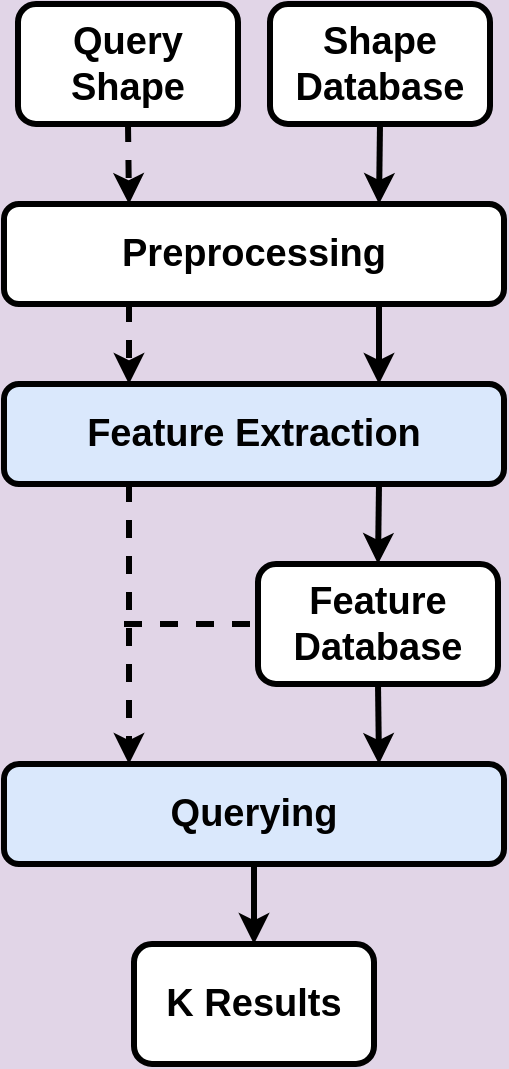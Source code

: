 <mxfile version="20.5.3" type="device"><diagram id="ALAZDWHrtMLzls6LESFm" name="Page-1"><mxGraphModel dx="868" dy="482" grid="1" gridSize="10" guides="1" tooltips="1" connect="1" arrows="1" fold="1" page="1" pageScale="1" pageWidth="827" pageHeight="1169" background="#E1D5E7" math="0" shadow="0"><root><mxCell id="0"/><mxCell id="1" parent="0"/><mxCell id="KDVb_sQYtSP1WIbsBjd4-1" value="&lt;font style=&quot;font-size: 19px;&quot;&gt;Shape&lt;br style=&quot;font-size: 19px;&quot;&gt;Database&lt;/font&gt;" style="rounded=1;whiteSpace=wrap;html=1;strokeWidth=3;strokeColor=#000000;fontStyle=1;fontSize=19;" parent="1" vertex="1"><mxGeometry x="353" y="50" width="110" height="60" as="geometry"/></mxCell><mxCell id="KDVb_sQYtSP1WIbsBjd4-2" value="&lt;span style=&quot;font-size: 19px;&quot;&gt;Query Shape&lt;/span&gt;" style="rounded=1;whiteSpace=wrap;html=1;strokeWidth=3;strokeColor=#000000;fontStyle=1;fontSize=19;" parent="1" vertex="1"><mxGeometry x="227" y="50" width="110" height="60" as="geometry"/></mxCell><mxCell id="KDVb_sQYtSP1WIbsBjd4-3" value="Feature Extraction" style="rounded=1;whiteSpace=wrap;html=1;fontSize=19;fillColor=#dae8fc;strokeColor=#000000;strokeWidth=3;fontStyle=1" parent="1" vertex="1"><mxGeometry x="220" y="240" width="250" height="50" as="geometry"/></mxCell><mxCell id="KDVb_sQYtSP1WIbsBjd4-4" value="" style="endArrow=classic;html=1;rounded=0;fontSize=19;exitX=0.5;exitY=1;exitDx=0;exitDy=0;dashed=1;entryX=0.25;entryY=0;entryDx=0;entryDy=0;strokeColor=#000000;strokeWidth=3;fontStyle=1" parent="1" source="KDVb_sQYtSP1WIbsBjd4-2" target="KDVb_sQYtSP1WIbsBjd4-23" edge="1"><mxGeometry width="50" height="50" relative="1" as="geometry"><mxPoint x="390" y="240" as="sourcePoint"/><mxPoint x="250" y="130" as="targetPoint"/></mxGeometry></mxCell><mxCell id="KDVb_sQYtSP1WIbsBjd4-5" value="" style="endArrow=classic;html=1;rounded=0;fontSize=19;exitX=0.5;exitY=1;exitDx=0;exitDy=0;entryX=0.75;entryY=0;entryDx=0;entryDy=0;strokeColor=#000000;strokeWidth=3;fontStyle=1" parent="1" source="KDVb_sQYtSP1WIbsBjd4-1" target="KDVb_sQYtSP1WIbsBjd4-23" edge="1"><mxGeometry width="50" height="50" relative="1" as="geometry"><mxPoint x="290" y="120" as="sourcePoint"/><mxPoint x="460" y="130" as="targetPoint"/></mxGeometry></mxCell><mxCell id="KDVb_sQYtSP1WIbsBjd4-6" value="&lt;span style=&quot;font-size: 19px;&quot;&gt;Feature Database&lt;/span&gt;" style="rounded=1;whiteSpace=wrap;html=1;strokeWidth=3;strokeColor=#000000;fontStyle=1;fontSize=19;" parent="1" vertex="1"><mxGeometry x="347" y="330" width="120" height="60" as="geometry"/></mxCell><mxCell id="KDVb_sQYtSP1WIbsBjd4-9" value="" style="endArrow=classic;html=1;rounded=0;fontSize=19;exitX=0.75;exitY=1;exitDx=0;exitDy=0;entryX=0.5;entryY=0;entryDx=0;entryDy=0;strokeColor=#000000;strokeWidth=3;fontStyle=1" parent="1" source="KDVb_sQYtSP1WIbsBjd4-3" target="KDVb_sQYtSP1WIbsBjd4-6" edge="1"><mxGeometry width="50" height="50" relative="1" as="geometry"><mxPoint x="450" y="240" as="sourcePoint"/><mxPoint x="510" y="210" as="targetPoint"/></mxGeometry></mxCell><mxCell id="KDVb_sQYtSP1WIbsBjd4-10" value="Querying" style="rounded=1;whiteSpace=wrap;html=1;fontSize=19;fillColor=#dae8fc;strokeColor=#000000;strokeWidth=3;fontStyle=1" parent="1" vertex="1"><mxGeometry x="220" y="430" width="250" height="50" as="geometry"/></mxCell><mxCell id="KDVb_sQYtSP1WIbsBjd4-11" value="" style="endArrow=classic;html=1;rounded=0;fontSize=19;entryX=0.75;entryY=0;entryDx=0;entryDy=0;exitX=0.5;exitY=1;exitDx=0;exitDy=0;strokeColor=#000000;strokeWidth=3;fontStyle=1" parent="1" source="KDVb_sQYtSP1WIbsBjd4-6" target="KDVb_sQYtSP1WIbsBjd4-10" edge="1"><mxGeometry width="50" height="50" relative="1" as="geometry"><mxPoint x="430" y="400" as="sourcePoint"/><mxPoint x="430" y="410" as="targetPoint"/></mxGeometry></mxCell><mxCell id="KDVb_sQYtSP1WIbsBjd4-12" value="" style="endArrow=classic;html=1;rounded=0;fontSize=19;dashed=1;entryX=0.25;entryY=0;entryDx=0;entryDy=0;exitX=0.25;exitY=1;exitDx=0;exitDy=0;strokeColor=#000000;strokeWidth=3;fontStyle=1" parent="1" source="KDVb_sQYtSP1WIbsBjd4-3" target="KDVb_sQYtSP1WIbsBjd4-10" edge="1"><mxGeometry width="50" height="50" relative="1" as="geometry"><mxPoint x="300" y="230" as="sourcePoint"/><mxPoint x="230" y="320" as="targetPoint"/></mxGeometry></mxCell><mxCell id="KDVb_sQYtSP1WIbsBjd4-18" value="K Results" style="rounded=1;whiteSpace=wrap;html=1;fontSize=19;strokeWidth=3;strokeColor=#000000;fontStyle=1" parent="1" vertex="1"><mxGeometry x="285" y="520" width="120" height="60" as="geometry"/></mxCell><mxCell id="KDVb_sQYtSP1WIbsBjd4-20" value="" style="endArrow=classic;html=1;rounded=0;fontSize=19;exitX=0.5;exitY=1;exitDx=0;exitDy=0;entryX=0.5;entryY=0;entryDx=0;entryDy=0;strokeColor=#000000;strokeWidth=3;fontStyle=1" parent="1" source="KDVb_sQYtSP1WIbsBjd4-10" target="KDVb_sQYtSP1WIbsBjd4-18" edge="1"><mxGeometry width="50" height="50" relative="1" as="geometry"><mxPoint x="390" y="460" as="sourcePoint"/><mxPoint x="440" y="410" as="targetPoint"/></mxGeometry></mxCell><mxCell id="KDVb_sQYtSP1WIbsBjd4-22" value="" style="endArrow=none;dashed=1;html=1;rounded=0;fontSize=19;entryX=0;entryY=0.5;entryDx=0;entryDy=0;strokeColor=#000000;strokeWidth=3;fontStyle=1" parent="1" target="KDVb_sQYtSP1WIbsBjd4-6" edge="1"><mxGeometry width="50" height="50" relative="1" as="geometry"><mxPoint x="280" y="360" as="sourcePoint"/><mxPoint x="400" y="420" as="targetPoint"/></mxGeometry></mxCell><mxCell id="KDVb_sQYtSP1WIbsBjd4-23" value="Preprocessing" style="rounded=1;whiteSpace=wrap;html=1;fontSize=19;strokeWidth=3;strokeColor=#000000;fontStyle=1" parent="1" vertex="1"><mxGeometry x="220" y="150" width="250" height="50" as="geometry"/></mxCell><mxCell id="KDVb_sQYtSP1WIbsBjd4-24" value="" style="endArrow=classic;html=1;rounded=0;dashed=1;fontSize=19;exitX=0.25;exitY=1;exitDx=0;exitDy=0;entryX=0.25;entryY=0;entryDx=0;entryDy=0;strokeColor=#000000;strokeWidth=3;fontStyle=1" parent="1" source="KDVb_sQYtSP1WIbsBjd4-23" target="KDVb_sQYtSP1WIbsBjd4-3" edge="1"><mxGeometry width="50" height="50" relative="1" as="geometry"><mxPoint x="350" y="240" as="sourcePoint"/><mxPoint x="400" y="190" as="targetPoint"/></mxGeometry></mxCell><mxCell id="KDVb_sQYtSP1WIbsBjd4-25" value="" style="endArrow=classic;html=1;rounded=0;fontSize=19;entryX=0.75;entryY=0;entryDx=0;entryDy=0;exitX=0.75;exitY=1;exitDx=0;exitDy=0;strokeColor=#000000;strokeWidth=3;fontStyle=1" parent="1" source="KDVb_sQYtSP1WIbsBjd4-23" target="KDVb_sQYtSP1WIbsBjd4-3" edge="1"><mxGeometry width="50" height="50" relative="1" as="geometry"><mxPoint x="350" y="240" as="sourcePoint"/><mxPoint x="400" y="190" as="targetPoint"/></mxGeometry></mxCell></root></mxGraphModel></diagram></mxfile>